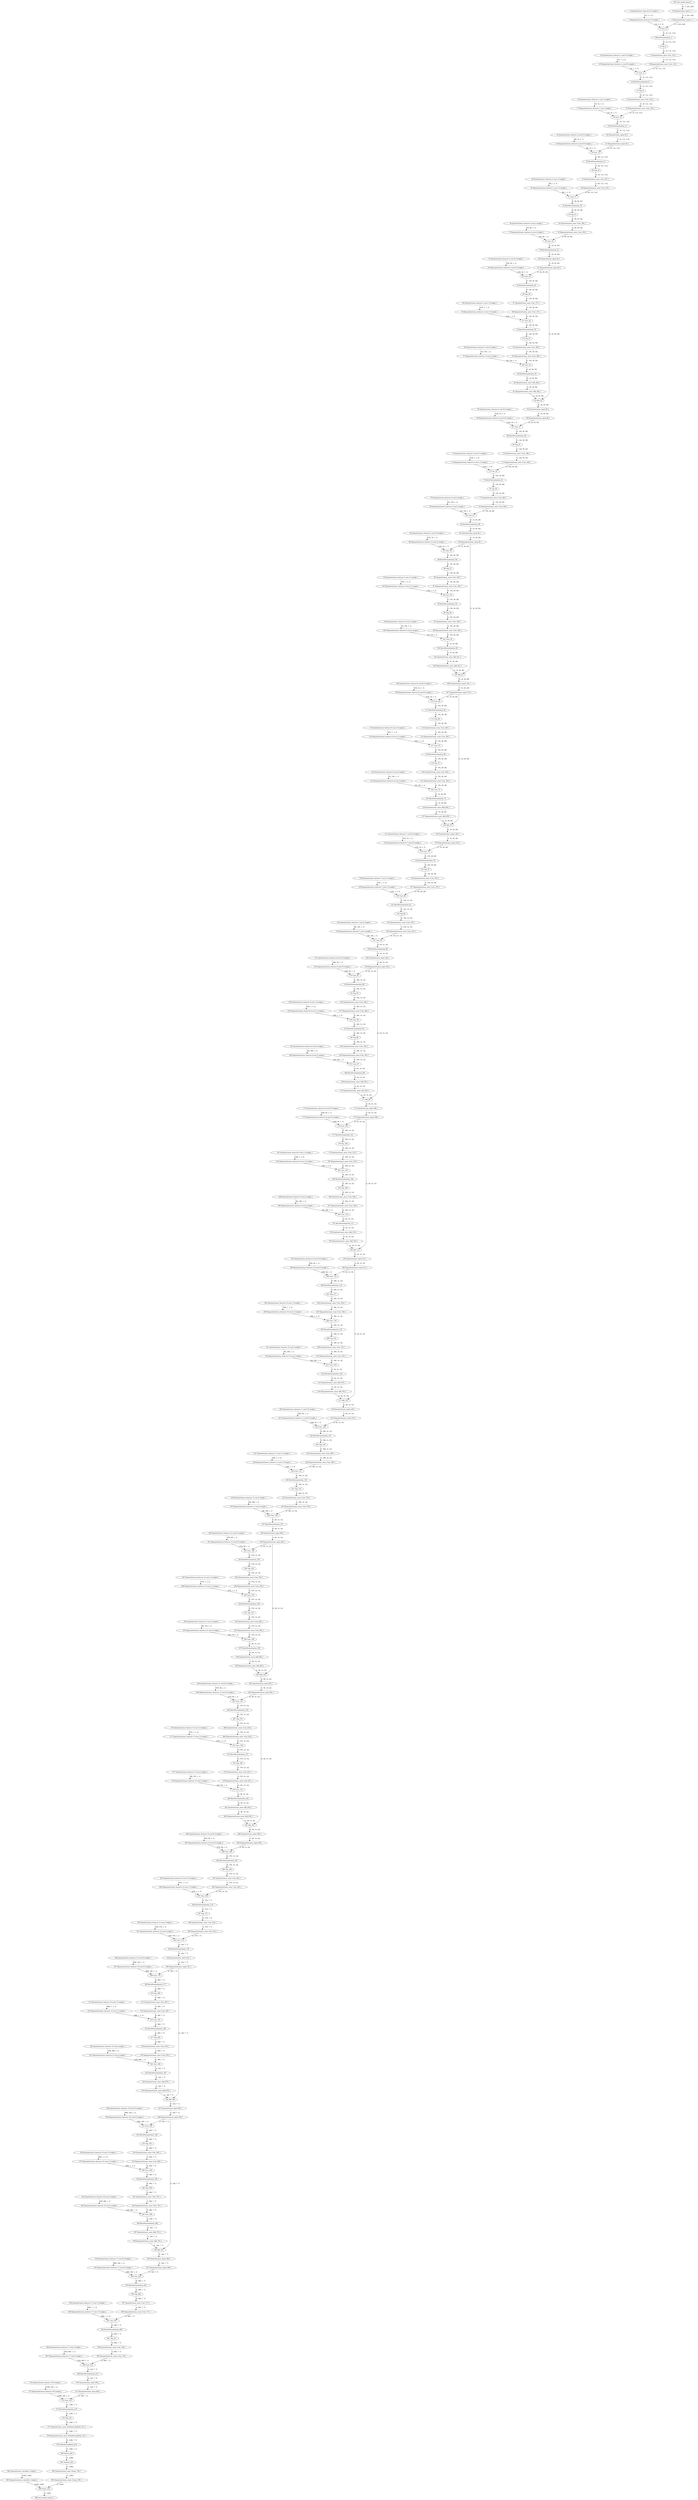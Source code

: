 strict digraph  {
"0 QuantizeLinear_input.1_1" [id=0, type=QuantizeLinear];
"1 DequantizeLinear_input.1_1" [id=1, type=DequantizeLinear];
"2 QuantizeLinear_features.0.0.weight_1" [id=2, type=QuantizeLinear];
"3 DequantizeLinear_features.0.0.weight_1" [id=3, type=DequantizeLinear];
"4 Conv_0" [id=4, type=Conv];
"5 BatchNormalization_1" [id=5, type=BatchNormalization];
"6 Clip_4" [id=6, type=Clip];
"7 QuantizeLinear_onnx^^Conv_323_1" [id=7, label="7 QuantizeLinear_onnx::Conv_323_1", type=QuantizeLinear];
"8 DequantizeLinear_onnx^^Conv_323_1" [id=8, label="8 DequantizeLinear_onnx::Conv_323_1", type=DequantizeLinear];
"9 QuantizeLinear_features.1.conv.0.0.weight_1" [id=9, type=QuantizeLinear];
"10 DequantizeLinear_features.1.conv.0.0.weight_1" [id=10, type=DequantizeLinear];
"11 Conv_5" [id=11, type=Conv];
"12 BatchNormalization_6" [id=12, type=BatchNormalization];
"13 Clip_9" [id=13, type=Clip];
"14 QuantizeLinear_onnx^^Conv_332_1" [id=14, label="14 QuantizeLinear_onnx::Conv_332_1", type=QuantizeLinear];
"15 DequantizeLinear_onnx^^Conv_332_1" [id=15, label="15 DequantizeLinear_onnx::Conv_332_1", type=DequantizeLinear];
"16 QuantizeLinear_features.1.conv.1.weight_1" [id=16, type=QuantizeLinear];
"17 DequantizeLinear_features.1.conv.1.weight_1" [id=17, type=DequantizeLinear];
"18 Conv_10" [id=18, type=Conv];
"19 BatchNormalization_11" [id=19, type=BatchNormalization];
"20 QuantizeLinear_input.20_1" [id=20, type=QuantizeLinear];
"21 DequantizeLinear_input.20_1" [id=21, type=DequantizeLinear];
"22 QuantizeLinear_features.2.conv.0.0.weight_1" [id=22, type=QuantizeLinear];
"23 DequantizeLinear_features.2.conv.0.0.weight_1" [id=23, type=DequantizeLinear];
"24 Conv_12" [id=24, type=Conv];
"25 BatchNormalization_13" [id=25, type=BatchNormalization];
"26 Clip_16" [id=26, type=Clip];
"27 QuantizeLinear_onnx^^Conv_347_1" [id=27, label="27 QuantizeLinear_onnx::Conv_347_1", type=QuantizeLinear];
"28 DequantizeLinear_onnx^^Conv_347_1" [id=28, label="28 DequantizeLinear_onnx::Conv_347_1", type=DequantizeLinear];
"29 QuantizeLinear_features.2.conv.1.0.weight_1" [id=29, type=QuantizeLinear];
"30 DequantizeLinear_features.2.conv.1.0.weight_1" [id=30, type=DequantizeLinear];
"31 Conv_17" [id=31, type=Conv];
"32 BatchNormalization_18" [id=32, type=BatchNormalization];
"33 Clip_21" [id=33, type=Clip];
"34 QuantizeLinear_onnx^^Conv_356_1" [id=34, label="34 QuantizeLinear_onnx::Conv_356_1", type=QuantizeLinear];
"35 DequantizeLinear_onnx^^Conv_356_1" [id=35, label="35 DequantizeLinear_onnx::Conv_356_1", type=DequantizeLinear];
"36 QuantizeLinear_features.2.conv.2.weight_1" [id=36, type=QuantizeLinear];
"37 DequantizeLinear_features.2.conv.2.weight_1" [id=37, type=DequantizeLinear];
"38 Conv_22" [id=38, type=Conv];
"39 BatchNormalization_23" [id=39, type=BatchNormalization];
"40 QuantizeLinear_input.44_1" [id=40, type=QuantizeLinear];
"41 DequantizeLinear_input.44_1" [id=41, type=DequantizeLinear];
"42 QuantizeLinear_features.3.conv.0.0.weight_1" [id=42, type=QuantizeLinear];
"43 DequantizeLinear_features.3.conv.0.0.weight_1" [id=43, type=DequantizeLinear];
"44 Conv_24" [id=44, type=Conv];
"45 BatchNormalization_25" [id=45, type=BatchNormalization];
"46 Clip_28" [id=46, type=Clip];
"47 QuantizeLinear_onnx^^Conv_371_1" [id=47, label="47 QuantizeLinear_onnx::Conv_371_1", type=QuantizeLinear];
"48 DequantizeLinear_onnx^^Conv_371_1" [id=48, label="48 DequantizeLinear_onnx::Conv_371_1", type=DequantizeLinear];
"49 QuantizeLinear_features.3.conv.1.0.weight_1" [id=49, type=QuantizeLinear];
"50 DequantizeLinear_features.3.conv.1.0.weight_1" [id=50, type=DequantizeLinear];
"51 Conv_29" [id=51, type=Conv];
"52 BatchNormalization_30" [id=52, type=BatchNormalization];
"53 Clip_33" [id=53, type=Clip];
"54 QuantizeLinear_onnx^^Conv_380_1" [id=54, label="54 QuantizeLinear_onnx::Conv_380_1", type=QuantizeLinear];
"55 DequantizeLinear_onnx^^Conv_380_1" [id=55, label="55 DequantizeLinear_onnx::Conv_380_1", type=DequantizeLinear];
"56 QuantizeLinear_features.3.conv.2.weight_1" [id=56, type=QuantizeLinear];
"57 DequantizeLinear_features.3.conv.2.weight_1" [id=57, type=DequantizeLinear];
"58 Conv_34" [id=58, type=Conv];
"59 BatchNormalization_35" [id=59, type=BatchNormalization];
"60 QuantizeLinear_onnx^^Add_382_1" [id=60, label="60 QuantizeLinear_onnx::Add_382_1", type=QuantizeLinear];
"61 DequantizeLinear_onnx^^Add_382_1" [id=61, label="61 DequantizeLinear_onnx::Add_382_1", type=DequantizeLinear];
"62 Add_36" [id=62, type=Add];
"63 QuantizeLinear_input.68_1" [id=63, type=QuantizeLinear];
"64 DequantizeLinear_input.68_1" [id=64, type=DequantizeLinear];
"65 QuantizeLinear_features.4.conv.0.0.weight_1" [id=65, type=QuantizeLinear];
"66 DequantizeLinear_features.4.conv.0.0.weight_1" [id=66, type=DequantizeLinear];
"67 Conv_37" [id=67, type=Conv];
"68 BatchNormalization_38" [id=68, type=BatchNormalization];
"69 Clip_41" [id=69, type=Clip];
"70 QuantizeLinear_onnx^^Conv_396_1" [id=70, label="70 QuantizeLinear_onnx::Conv_396_1", type=QuantizeLinear];
"71 DequantizeLinear_onnx^^Conv_396_1" [id=71, label="71 DequantizeLinear_onnx::Conv_396_1", type=DequantizeLinear];
"72 QuantizeLinear_features.4.conv.1.0.weight_1" [id=72, type=QuantizeLinear];
"73 DequantizeLinear_features.4.conv.1.0.weight_1" [id=73, type=DequantizeLinear];
"74 Conv_42" [id=74, type=Conv];
"75 BatchNormalization_43" [id=75, type=BatchNormalization];
"76 Clip_46" [id=76, type=Clip];
"77 QuantizeLinear_onnx^^Conv_405_1" [id=77, label="77 QuantizeLinear_onnx::Conv_405_1", type=QuantizeLinear];
"78 DequantizeLinear_onnx^^Conv_405_1" [id=78, label="78 DequantizeLinear_onnx::Conv_405_1", type=DequantizeLinear];
"79 QuantizeLinear_features.4.conv.2.weight_1" [id=79, type=QuantizeLinear];
"80 DequantizeLinear_features.4.conv.2.weight_1" [id=80, type=DequantizeLinear];
"81 Conv_47" [id=81, type=Conv];
"82 BatchNormalization_48" [id=82, type=BatchNormalization];
"83 QuantizeLinear_input.92_1" [id=83, type=QuantizeLinear];
"84 DequantizeLinear_input.92_1" [id=84, type=DequantizeLinear];
"85 QuantizeLinear_features.5.conv.0.0.weight_1" [id=85, type=QuantizeLinear];
"86 DequantizeLinear_features.5.conv.0.0.weight_1" [id=86, type=DequantizeLinear];
"87 Conv_49" [id=87, type=Conv];
"88 BatchNormalization_50" [id=88, type=BatchNormalization];
"89 Clip_53" [id=89, type=Clip];
"90 QuantizeLinear_onnx^^Conv_420_1" [id=90, label="90 QuantizeLinear_onnx::Conv_420_1", type=QuantizeLinear];
"91 DequantizeLinear_onnx^^Conv_420_1" [id=91, label="91 DequantizeLinear_onnx::Conv_420_1", type=DequantizeLinear];
"92 QuantizeLinear_features.5.conv.1.0.weight_1" [id=92, type=QuantizeLinear];
"93 DequantizeLinear_features.5.conv.1.0.weight_1" [id=93, type=DequantizeLinear];
"94 Conv_54" [id=94, type=Conv];
"95 BatchNormalization_55" [id=95, type=BatchNormalization];
"96 Clip_58" [id=96, type=Clip];
"97 QuantizeLinear_onnx^^Conv_429_1" [id=97, label="97 QuantizeLinear_onnx::Conv_429_1", type=QuantizeLinear];
"98 DequantizeLinear_onnx^^Conv_429_1" [id=98, label="98 DequantizeLinear_onnx::Conv_429_1", type=DequantizeLinear];
"99 QuantizeLinear_features.5.conv.2.weight_1" [id=99, type=QuantizeLinear];
"100 DequantizeLinear_features.5.conv.2.weight_1" [id=100, type=DequantizeLinear];
"101 Conv_59" [id=101, type=Conv];
"102 BatchNormalization_60" [id=102, type=BatchNormalization];
"103 QuantizeLinear_onnx^^Add_431_1" [id=103, label="103 QuantizeLinear_onnx::Add_431_1", type=QuantizeLinear];
"104 DequantizeLinear_onnx^^Add_431_1" [id=104, label="104 DequantizeLinear_onnx::Add_431_1", type=DequantizeLinear];
"105 Add_61" [id=105, type=Add];
"106 QuantizeLinear_input.116_1" [id=106, type=QuantizeLinear];
"107 DequantizeLinear_input.116_1" [id=107, type=DequantizeLinear];
"108 QuantizeLinear_features.6.conv.0.0.weight_1" [id=108, type=QuantizeLinear];
"109 DequantizeLinear_features.6.conv.0.0.weight_1" [id=109, type=DequantizeLinear];
"110 Conv_62" [id=110, type=Conv];
"111 BatchNormalization_63" [id=111, type=BatchNormalization];
"112 Clip_66" [id=112, type=Clip];
"113 QuantizeLinear_onnx^^Conv_445_1" [id=113, label="113 QuantizeLinear_onnx::Conv_445_1", type=QuantizeLinear];
"114 DequantizeLinear_onnx^^Conv_445_1" [id=114, label="114 DequantizeLinear_onnx::Conv_445_1", type=DequantizeLinear];
"115 QuantizeLinear_features.6.conv.1.0.weight_1" [id=115, type=QuantizeLinear];
"116 DequantizeLinear_features.6.conv.1.0.weight_1" [id=116, type=DequantizeLinear];
"117 Conv_67" [id=117, type=Conv];
"118 BatchNormalization_68" [id=118, type=BatchNormalization];
"119 Clip_71" [id=119, type=Clip];
"120 QuantizeLinear_onnx^^Conv_454_1" [id=120, label="120 QuantizeLinear_onnx::Conv_454_1", type=QuantizeLinear];
"121 DequantizeLinear_onnx^^Conv_454_1" [id=121, label="121 DequantizeLinear_onnx::Conv_454_1", type=DequantizeLinear];
"122 QuantizeLinear_features.6.conv.2.weight_1" [id=122, type=QuantizeLinear];
"123 DequantizeLinear_features.6.conv.2.weight_1" [id=123, type=DequantizeLinear];
"124 Conv_72" [id=124, type=Conv];
"125 BatchNormalization_73" [id=125, type=BatchNormalization];
"126 QuantizeLinear_onnx^^Add_456_1" [id=126, label="126 QuantizeLinear_onnx::Add_456_1", type=QuantizeLinear];
"127 DequantizeLinear_onnx^^Add_456_1" [id=127, label="127 DequantizeLinear_onnx::Add_456_1", type=DequantizeLinear];
"128 Add_74" [id=128, type=Add];
"129 QuantizeLinear_input.140_1" [id=129, type=QuantizeLinear];
"130 DequantizeLinear_input.140_1" [id=130, type=DequantizeLinear];
"131 QuantizeLinear_features.7.conv.0.0.weight_1" [id=131, type=QuantizeLinear];
"132 DequantizeLinear_features.7.conv.0.0.weight_1" [id=132, type=DequantizeLinear];
"133 Conv_75" [id=133, type=Conv];
"134 BatchNormalization_76" [id=134, type=BatchNormalization];
"135 Clip_79" [id=135, type=Clip];
"136 QuantizeLinear_onnx^^Conv_470_1" [id=136, label="136 QuantizeLinear_onnx::Conv_470_1", type=QuantizeLinear];
"137 DequantizeLinear_onnx^^Conv_470_1" [id=137, label="137 DequantizeLinear_onnx::Conv_470_1", type=DequantizeLinear];
"138 QuantizeLinear_features.7.conv.1.0.weight_1" [id=138, type=QuantizeLinear];
"139 DequantizeLinear_features.7.conv.1.0.weight_1" [id=139, type=DequantizeLinear];
"140 Conv_80" [id=140, type=Conv];
"141 BatchNormalization_81" [id=141, type=BatchNormalization];
"142 Clip_84" [id=142, type=Clip];
"143 QuantizeLinear_onnx^^Conv_479_1" [id=143, label="143 QuantizeLinear_onnx::Conv_479_1", type=QuantizeLinear];
"144 DequantizeLinear_onnx^^Conv_479_1" [id=144, label="144 DequantizeLinear_onnx::Conv_479_1", type=DequantizeLinear];
"145 QuantizeLinear_features.7.conv.2.weight_1" [id=145, type=QuantizeLinear];
"146 DequantizeLinear_features.7.conv.2.weight_1" [id=146, type=DequantizeLinear];
"147 Conv_85" [id=147, type=Conv];
"148 BatchNormalization_86" [id=148, type=BatchNormalization];
"149 QuantizeLinear_input.164_1" [id=149, type=QuantizeLinear];
"150 DequantizeLinear_input.164_1" [id=150, type=DequantizeLinear];
"151 QuantizeLinear_features.8.conv.0.0.weight_1" [id=151, type=QuantizeLinear];
"152 DequantizeLinear_features.8.conv.0.0.weight_1" [id=152, type=DequantizeLinear];
"153 Conv_87" [id=153, type=Conv];
"154 BatchNormalization_88" [id=154, type=BatchNormalization];
"155 Clip_91" [id=155, type=Clip];
"156 QuantizeLinear_onnx^^Conv_494_1" [id=156, label="156 QuantizeLinear_onnx::Conv_494_1", type=QuantizeLinear];
"157 DequantizeLinear_onnx^^Conv_494_1" [id=157, label="157 DequantizeLinear_onnx::Conv_494_1", type=DequantizeLinear];
"158 QuantizeLinear_features.8.conv.1.0.weight_1" [id=158, type=QuantizeLinear];
"159 DequantizeLinear_features.8.conv.1.0.weight_1" [id=159, type=DequantizeLinear];
"160 Conv_92" [id=160, type=Conv];
"161 BatchNormalization_93" [id=161, type=BatchNormalization];
"162 Clip_96" [id=162, type=Clip];
"163 QuantizeLinear_onnx^^Conv_503_1" [id=163, label="163 QuantizeLinear_onnx::Conv_503_1", type=QuantizeLinear];
"164 DequantizeLinear_onnx^^Conv_503_1" [id=164, label="164 DequantizeLinear_onnx::Conv_503_1", type=DequantizeLinear];
"165 QuantizeLinear_features.8.conv.2.weight_1" [id=165, type=QuantizeLinear];
"166 DequantizeLinear_features.8.conv.2.weight_1" [id=166, type=DequantizeLinear];
"167 Conv_97" [id=167, type=Conv];
"168 BatchNormalization_98" [id=168, type=BatchNormalization];
"169 QuantizeLinear_onnx^^Add_505_1" [id=169, label="169 QuantizeLinear_onnx::Add_505_1", type=QuantizeLinear];
"170 DequantizeLinear_onnx^^Add_505_1" [id=170, label="170 DequantizeLinear_onnx::Add_505_1", type=DequantizeLinear];
"171 Add_99" [id=171, type=Add];
"172 QuantizeLinear_input.188_1" [id=172, type=QuantizeLinear];
"173 DequantizeLinear_input.188_1" [id=173, type=DequantizeLinear];
"174 QuantizeLinear_features.9.conv.0.0.weight_1" [id=174, type=QuantizeLinear];
"175 DequantizeLinear_features.9.conv.0.0.weight_1" [id=175, type=DequantizeLinear];
"176 Conv_100" [id=176, type=Conv];
"177 BatchNormalization_101" [id=177, type=BatchNormalization];
"178 Clip_104" [id=178, type=Clip];
"179 QuantizeLinear_onnx^^Conv_519_1" [id=179, label="179 QuantizeLinear_onnx::Conv_519_1", type=QuantizeLinear];
"180 DequantizeLinear_onnx^^Conv_519_1" [id=180, label="180 DequantizeLinear_onnx::Conv_519_1", type=DequantizeLinear];
"181 QuantizeLinear_features.9.conv.1.0.weight_1" [id=181, type=QuantizeLinear];
"182 DequantizeLinear_features.9.conv.1.0.weight_1" [id=182, type=DequantizeLinear];
"183 Conv_105" [id=183, type=Conv];
"184 BatchNormalization_106" [id=184, type=BatchNormalization];
"185 Clip_109" [id=185, type=Clip];
"186 QuantizeLinear_onnx^^Conv_528_1" [id=186, label="186 QuantizeLinear_onnx::Conv_528_1", type=QuantizeLinear];
"187 DequantizeLinear_onnx^^Conv_528_1" [id=187, label="187 DequantizeLinear_onnx::Conv_528_1", type=DequantizeLinear];
"188 QuantizeLinear_features.9.conv.2.weight_1" [id=188, type=QuantizeLinear];
"189 DequantizeLinear_features.9.conv.2.weight_1" [id=189, type=DequantizeLinear];
"190 Conv_110" [id=190, type=Conv];
"191 BatchNormalization_111" [id=191, type=BatchNormalization];
"192 QuantizeLinear_onnx^^Add_530_1" [id=192, label="192 QuantizeLinear_onnx::Add_530_1", type=QuantizeLinear];
"193 DequantizeLinear_onnx^^Add_530_1" [id=193, label="193 DequantizeLinear_onnx::Add_530_1", type=DequantizeLinear];
"194 Add_112" [id=194, type=Add];
"195 QuantizeLinear_input.212_1" [id=195, type=QuantizeLinear];
"196 DequantizeLinear_input.212_1" [id=196, type=DequantizeLinear];
"197 QuantizeLinear_features.10.conv.0.0.weight_1" [id=197, type=QuantizeLinear];
"198 DequantizeLinear_features.10.conv.0.0.weight_1" [id=198, type=DequantizeLinear];
"199 Conv_113" [id=199, type=Conv];
"200 BatchNormalization_114" [id=200, type=BatchNormalization];
"201 Clip_117" [id=201, type=Clip];
"202 QuantizeLinear_onnx^^Conv_544_1" [id=202, label="202 QuantizeLinear_onnx::Conv_544_1", type=QuantizeLinear];
"203 DequantizeLinear_onnx^^Conv_544_1" [id=203, label="203 DequantizeLinear_onnx::Conv_544_1", type=DequantizeLinear];
"204 QuantizeLinear_features.10.conv.1.0.weight_1" [id=204, type=QuantizeLinear];
"205 DequantizeLinear_features.10.conv.1.0.weight_1" [id=205, type=DequantizeLinear];
"206 Conv_118" [id=206, type=Conv];
"207 BatchNormalization_119" [id=207, type=BatchNormalization];
"208 Clip_122" [id=208, type=Clip];
"209 QuantizeLinear_onnx^^Conv_553_1" [id=209, label="209 QuantizeLinear_onnx::Conv_553_1", type=QuantizeLinear];
"210 DequantizeLinear_onnx^^Conv_553_1" [id=210, label="210 DequantizeLinear_onnx::Conv_553_1", type=DequantizeLinear];
"211 QuantizeLinear_features.10.conv.2.weight_1" [id=211, type=QuantizeLinear];
"212 DequantizeLinear_features.10.conv.2.weight_1" [id=212, type=DequantizeLinear];
"213 Conv_123" [id=213, type=Conv];
"214 BatchNormalization_124" [id=214, type=BatchNormalization];
"215 QuantizeLinear_onnx^^Add_555_1" [id=215, label="215 QuantizeLinear_onnx::Add_555_1", type=QuantizeLinear];
"216 DequantizeLinear_onnx^^Add_555_1" [id=216, label="216 DequantizeLinear_onnx::Add_555_1", type=DequantizeLinear];
"217 Add_125" [id=217, type=Add];
"218 QuantizeLinear_input.236_1" [id=218, type=QuantizeLinear];
"219 DequantizeLinear_input.236_1" [id=219, type=DequantizeLinear];
"220 QuantizeLinear_features.11.conv.0.0.weight_1" [id=220, type=QuantizeLinear];
"221 DequantizeLinear_features.11.conv.0.0.weight_1" [id=221, type=DequantizeLinear];
"222 Conv_126" [id=222, type=Conv];
"223 BatchNormalization_127" [id=223, type=BatchNormalization];
"224 Clip_130" [id=224, type=Clip];
"225 QuantizeLinear_onnx^^Conv_569_1" [id=225, label="225 QuantizeLinear_onnx::Conv_569_1", type=QuantizeLinear];
"226 DequantizeLinear_onnx^^Conv_569_1" [id=226, label="226 DequantizeLinear_onnx::Conv_569_1", type=DequantizeLinear];
"227 QuantizeLinear_features.11.conv.1.0.weight_1" [id=227, type=QuantizeLinear];
"228 DequantizeLinear_features.11.conv.1.0.weight_1" [id=228, type=DequantizeLinear];
"229 Conv_131" [id=229, type=Conv];
"230 BatchNormalization_132" [id=230, type=BatchNormalization];
"231 Clip_135" [id=231, type=Clip];
"232 QuantizeLinear_onnx^^Conv_578_1" [id=232, label="232 QuantizeLinear_onnx::Conv_578_1", type=QuantizeLinear];
"233 DequantizeLinear_onnx^^Conv_578_1" [id=233, label="233 DequantizeLinear_onnx::Conv_578_1", type=DequantizeLinear];
"234 QuantizeLinear_features.11.conv.2.weight_1" [id=234, type=QuantizeLinear];
"235 DequantizeLinear_features.11.conv.2.weight_1" [id=235, type=DequantizeLinear];
"236 Conv_136" [id=236, type=Conv];
"237 BatchNormalization_137" [id=237, type=BatchNormalization];
"238 QuantizeLinear_input.260_1" [id=238, type=QuantizeLinear];
"239 DequantizeLinear_input.260_1" [id=239, type=DequantizeLinear];
"240 QuantizeLinear_features.12.conv.0.0.weight_1" [id=240, type=QuantizeLinear];
"241 DequantizeLinear_features.12.conv.0.0.weight_1" [id=241, type=DequantizeLinear];
"242 Conv_138" [id=242, type=Conv];
"243 BatchNormalization_139" [id=243, type=BatchNormalization];
"244 Clip_142" [id=244, type=Clip];
"245 QuantizeLinear_onnx^^Conv_593_1" [id=245, label="245 QuantizeLinear_onnx::Conv_593_1", type=QuantizeLinear];
"246 DequantizeLinear_onnx^^Conv_593_1" [id=246, label="246 DequantizeLinear_onnx::Conv_593_1", type=DequantizeLinear];
"247 QuantizeLinear_features.12.conv.1.0.weight_1" [id=247, type=QuantizeLinear];
"248 DequantizeLinear_features.12.conv.1.0.weight_1" [id=248, type=DequantizeLinear];
"249 Conv_143" [id=249, type=Conv];
"250 BatchNormalization_144" [id=250, type=BatchNormalization];
"251 Clip_147" [id=251, type=Clip];
"252 QuantizeLinear_onnx^^Conv_602_1" [id=252, label="252 QuantizeLinear_onnx::Conv_602_1", type=QuantizeLinear];
"253 DequantizeLinear_onnx^^Conv_602_1" [id=253, label="253 DequantizeLinear_onnx::Conv_602_1", type=DequantizeLinear];
"254 QuantizeLinear_features.12.conv.2.weight_1" [id=254, type=QuantizeLinear];
"255 DequantizeLinear_features.12.conv.2.weight_1" [id=255, type=DequantizeLinear];
"256 Conv_148" [id=256, type=Conv];
"257 BatchNormalization_149" [id=257, type=BatchNormalization];
"258 QuantizeLinear_onnx^^Add_604_1" [id=258, label="258 QuantizeLinear_onnx::Add_604_1", type=QuantizeLinear];
"259 DequantizeLinear_onnx^^Add_604_1" [id=259, label="259 DequantizeLinear_onnx::Add_604_1", type=DequantizeLinear];
"260 Add_150" [id=260, type=Add];
"261 QuantizeLinear_input.284_1" [id=261, type=QuantizeLinear];
"262 DequantizeLinear_input.284_1" [id=262, type=DequantizeLinear];
"263 QuantizeLinear_features.13.conv.0.0.weight_1" [id=263, type=QuantizeLinear];
"264 DequantizeLinear_features.13.conv.0.0.weight_1" [id=264, type=DequantizeLinear];
"265 Conv_151" [id=265, type=Conv];
"266 BatchNormalization_152" [id=266, type=BatchNormalization];
"267 Clip_155" [id=267, type=Clip];
"268 QuantizeLinear_onnx^^Conv_618_1" [id=268, label="268 QuantizeLinear_onnx::Conv_618_1", type=QuantizeLinear];
"269 DequantizeLinear_onnx^^Conv_618_1" [id=269, label="269 DequantizeLinear_onnx::Conv_618_1", type=DequantizeLinear];
"270 QuantizeLinear_features.13.conv.1.0.weight_1" [id=270, type=QuantizeLinear];
"271 DequantizeLinear_features.13.conv.1.0.weight_1" [id=271, type=DequantizeLinear];
"272 Conv_156" [id=272, type=Conv];
"273 BatchNormalization_157" [id=273, type=BatchNormalization];
"274 Clip_160" [id=274, type=Clip];
"275 QuantizeLinear_onnx^^Conv_627_1" [id=275, label="275 QuantizeLinear_onnx::Conv_627_1", type=QuantizeLinear];
"276 DequantizeLinear_onnx^^Conv_627_1" [id=276, label="276 DequantizeLinear_onnx::Conv_627_1", type=DequantizeLinear];
"277 QuantizeLinear_features.13.conv.2.weight_1" [id=277, type=QuantizeLinear];
"278 DequantizeLinear_features.13.conv.2.weight_1" [id=278, type=DequantizeLinear];
"279 Conv_161" [id=279, type=Conv];
"280 BatchNormalization_162" [id=280, type=BatchNormalization];
"281 QuantizeLinear_onnx^^Add_629_1" [id=281, label="281 QuantizeLinear_onnx::Add_629_1", type=QuantizeLinear];
"282 DequantizeLinear_onnx^^Add_629_1" [id=282, label="282 DequantizeLinear_onnx::Add_629_1", type=DequantizeLinear];
"283 Add_163" [id=283, type=Add];
"284 QuantizeLinear_input.308_1" [id=284, type=QuantizeLinear];
"285 DequantizeLinear_input.308_1" [id=285, type=DequantizeLinear];
"286 QuantizeLinear_features.14.conv.0.0.weight_1" [id=286, type=QuantizeLinear];
"287 DequantizeLinear_features.14.conv.0.0.weight_1" [id=287, type=DequantizeLinear];
"288 Conv_164" [id=288, type=Conv];
"289 BatchNormalization_165" [id=289, type=BatchNormalization];
"290 Clip_168" [id=290, type=Clip];
"291 QuantizeLinear_onnx^^Conv_643_1" [id=291, label="291 QuantizeLinear_onnx::Conv_643_1", type=QuantizeLinear];
"292 DequantizeLinear_onnx^^Conv_643_1" [id=292, label="292 DequantizeLinear_onnx::Conv_643_1", type=DequantizeLinear];
"293 QuantizeLinear_features.14.conv.1.0.weight_1" [id=293, type=QuantizeLinear];
"294 DequantizeLinear_features.14.conv.1.0.weight_1" [id=294, type=DequantizeLinear];
"295 Conv_169" [id=295, type=Conv];
"296 BatchNormalization_170" [id=296, type=BatchNormalization];
"297 Clip_173" [id=297, type=Clip];
"298 QuantizeLinear_onnx^^Conv_652_1" [id=298, label="298 QuantizeLinear_onnx::Conv_652_1", type=QuantizeLinear];
"299 DequantizeLinear_onnx^^Conv_652_1" [id=299, label="299 DequantizeLinear_onnx::Conv_652_1", type=DequantizeLinear];
"300 QuantizeLinear_features.14.conv.2.weight_1" [id=300, type=QuantizeLinear];
"301 DequantizeLinear_features.14.conv.2.weight_1" [id=301, type=DequantizeLinear];
"302 Conv_174" [id=302, type=Conv];
"303 BatchNormalization_175" [id=303, type=BatchNormalization];
"304 QuantizeLinear_input.332_1" [id=304, type=QuantizeLinear];
"305 DequantizeLinear_input.332_1" [id=305, type=DequantizeLinear];
"306 QuantizeLinear_features.15.conv.0.0.weight_1" [id=306, type=QuantizeLinear];
"307 DequantizeLinear_features.15.conv.0.0.weight_1" [id=307, type=DequantizeLinear];
"308 Conv_176" [id=308, type=Conv];
"309 BatchNormalization_177" [id=309, type=BatchNormalization];
"310 Clip_180" [id=310, type=Clip];
"311 QuantizeLinear_onnx^^Conv_667_1" [id=311, label="311 QuantizeLinear_onnx::Conv_667_1", type=QuantizeLinear];
"312 DequantizeLinear_onnx^^Conv_667_1" [id=312, label="312 DequantizeLinear_onnx::Conv_667_1", type=DequantizeLinear];
"313 QuantizeLinear_features.15.conv.1.0.weight_1" [id=313, type=QuantizeLinear];
"314 DequantizeLinear_features.15.conv.1.0.weight_1" [id=314, type=DequantizeLinear];
"315 Conv_181" [id=315, type=Conv];
"316 BatchNormalization_182" [id=316, type=BatchNormalization];
"317 Clip_185" [id=317, type=Clip];
"318 QuantizeLinear_onnx^^Conv_676_1" [id=318, label="318 QuantizeLinear_onnx::Conv_676_1", type=QuantizeLinear];
"319 DequantizeLinear_onnx^^Conv_676_1" [id=319, label="319 DequantizeLinear_onnx::Conv_676_1", type=DequantizeLinear];
"320 QuantizeLinear_features.15.conv.2.weight_1" [id=320, type=QuantizeLinear];
"321 DequantizeLinear_features.15.conv.2.weight_1" [id=321, type=DequantizeLinear];
"322 Conv_186" [id=322, type=Conv];
"323 BatchNormalization_187" [id=323, type=BatchNormalization];
"324 QuantizeLinear_onnx^^Add_678_1" [id=324, label="324 QuantizeLinear_onnx::Add_678_1", type=QuantizeLinear];
"325 DequantizeLinear_onnx^^Add_678_1" [id=325, label="325 DequantizeLinear_onnx::Add_678_1", type=DequantizeLinear];
"326 Add_188" [id=326, type=Add];
"327 QuantizeLinear_input.356_1" [id=327, type=QuantizeLinear];
"328 DequantizeLinear_input.356_1" [id=328, type=DequantizeLinear];
"329 QuantizeLinear_features.16.conv.0.0.weight_1" [id=329, type=QuantizeLinear];
"330 DequantizeLinear_features.16.conv.0.0.weight_1" [id=330, type=DequantizeLinear];
"331 Conv_189" [id=331, type=Conv];
"332 BatchNormalization_190" [id=332, type=BatchNormalization];
"333 Clip_193" [id=333, type=Clip];
"334 QuantizeLinear_onnx^^Conv_692_1" [id=334, label="334 QuantizeLinear_onnx::Conv_692_1", type=QuantizeLinear];
"335 DequantizeLinear_onnx^^Conv_692_1" [id=335, label="335 DequantizeLinear_onnx::Conv_692_1", type=DequantizeLinear];
"336 QuantizeLinear_features.16.conv.1.0.weight_1" [id=336, type=QuantizeLinear];
"337 DequantizeLinear_features.16.conv.1.0.weight_1" [id=337, type=DequantizeLinear];
"338 Conv_194" [id=338, type=Conv];
"339 BatchNormalization_195" [id=339, type=BatchNormalization];
"340 Clip_198" [id=340, type=Clip];
"341 QuantizeLinear_onnx^^Conv_701_1" [id=341, label="341 QuantizeLinear_onnx::Conv_701_1", type=QuantizeLinear];
"342 DequantizeLinear_onnx^^Conv_701_1" [id=342, label="342 DequantizeLinear_onnx::Conv_701_1", type=DequantizeLinear];
"343 QuantizeLinear_features.16.conv.2.weight_1" [id=343, type=QuantizeLinear];
"344 DequantizeLinear_features.16.conv.2.weight_1" [id=344, type=DequantizeLinear];
"345 Conv_199" [id=345, type=Conv];
"346 BatchNormalization_200" [id=346, type=BatchNormalization];
"347 QuantizeLinear_onnx^^Add_703_1" [id=347, label="347 QuantizeLinear_onnx::Add_703_1", type=QuantizeLinear];
"348 DequantizeLinear_onnx^^Add_703_1" [id=348, label="348 DequantizeLinear_onnx::Add_703_1", type=DequantizeLinear];
"349 Add_201" [id=349, type=Add];
"350 QuantizeLinear_input.380_1" [id=350, type=QuantizeLinear];
"351 DequantizeLinear_input.380_1" [id=351, type=DequantizeLinear];
"352 QuantizeLinear_features.17.conv.0.0.weight_1" [id=352, type=QuantizeLinear];
"353 DequantizeLinear_features.17.conv.0.0.weight_1" [id=353, type=DequantizeLinear];
"354 Conv_202" [id=354, type=Conv];
"355 BatchNormalization_203" [id=355, type=BatchNormalization];
"356 Clip_206" [id=356, type=Clip];
"357 QuantizeLinear_onnx^^Conv_717_1" [id=357, label="357 QuantizeLinear_onnx::Conv_717_1", type=QuantizeLinear];
"358 DequantizeLinear_onnx^^Conv_717_1" [id=358, label="358 DequantizeLinear_onnx::Conv_717_1", type=DequantizeLinear];
"359 QuantizeLinear_features.17.conv.1.0.weight_1" [id=359, type=QuantizeLinear];
"360 DequantizeLinear_features.17.conv.1.0.weight_1" [id=360, type=DequantizeLinear];
"361 Conv_207" [id=361, type=Conv];
"362 BatchNormalization_208" [id=362, type=BatchNormalization];
"363 Clip_211" [id=363, type=Clip];
"364 QuantizeLinear_onnx^^Conv_726_1" [id=364, label="364 QuantizeLinear_onnx::Conv_726_1", type=QuantizeLinear];
"365 DequantizeLinear_onnx^^Conv_726_1" [id=365, label="365 DequantizeLinear_onnx::Conv_726_1", type=DequantizeLinear];
"366 QuantizeLinear_features.17.conv.2.weight_1" [id=366, type=QuantizeLinear];
"367 DequantizeLinear_features.17.conv.2.weight_1" [id=367, type=DequantizeLinear];
"368 Conv_212" [id=368, type=Conv];
"369 BatchNormalization_213" [id=369, type=BatchNormalization];
"370 QuantizeLinear_input.404_1" [id=370, type=QuantizeLinear];
"371 DequantizeLinear_input.404_1" [id=371, type=DequantizeLinear];
"372 QuantizeLinear_features.18.0.weight_1" [id=372, type=QuantizeLinear];
"373 DequantizeLinear_features.18.0.weight_1" [id=373, type=DequantizeLinear];
"374 Conv_214" [id=374, type=Conv];
"375 BatchNormalization_215" [id=375, type=BatchNormalization];
"376 Clip_218" [id=376, type=Clip];
"377 QuantizeLinear_onnx^^GlobalAveragePool_741_1" [id=377, label="377 QuantizeLinear_onnx::GlobalAveragePool_741_1", type=QuantizeLinear];
"378 DequantizeLinear_onnx^^GlobalAveragePool_741_1" [id=378, label="378 DequantizeLinear_onnx::GlobalAveragePool_741_1", type=DequantizeLinear];
"379 GlobalAveragePool_219" [id=379, type=GlobalAveragePool];
"380 Flatten_220" [id=380, type=Flatten];
"381 Dropout_223" [id=381, type=Dropout];
"382 QuantizeLinear_onnx^^Gemm_746_1" [id=382, label="382 QuantizeLinear_onnx::Gemm_746_1", type=QuantizeLinear];
"383 DequantizeLinear_onnx^^Gemm_746_1" [id=383, label="383 DequantizeLinear_onnx::Gemm_746_1", type=DequantizeLinear];
"384 QuantizeLinear_classifier.1.weight_1" [id=384, type=QuantizeLinear];
"385 DequantizeLinear_classifier.1.weight_1" [id=385, type=DequantizeLinear];
"386 Gemm_224" [id=386, type=Gemm];
"387 nncf_model_input_0" [id=387, type=nncf_model_input];
"388 nncf_model_output_0" [id=388, type=nncf_model_output];
"0 QuantizeLinear_input.1_1" -> "1 DequantizeLinear_input.1_1"  [label="[1, 3, 224, 224]", style=dashed];
"1 DequantizeLinear_input.1_1" -> "4 Conv_0"  [label="[1, 3, 224, 224]", style=solid];
"2 QuantizeLinear_features.0.0.weight_1" -> "3 DequantizeLinear_features.0.0.weight_1"  [label="[32, 3, 3, 3]", style=dashed];
"3 DequantizeLinear_features.0.0.weight_1" -> "4 Conv_0"  [label="[32, 3, 3, 3]", style=solid];
"4 Conv_0" -> "5 BatchNormalization_1"  [label="[1, 32, 112, 112]", style=solid];
"5 BatchNormalization_1" -> "6 Clip_4"  [label="[1, 32, 112, 112]", style=solid];
"6 Clip_4" -> "7 QuantizeLinear_onnx^^Conv_323_1"  [label="[1, 32, 112, 112]", style=solid];
"7 QuantizeLinear_onnx^^Conv_323_1" -> "8 DequantizeLinear_onnx^^Conv_323_1"  [label="[1, 32, 112, 112]", style=dashed];
"8 DequantizeLinear_onnx^^Conv_323_1" -> "11 Conv_5"  [label="[1, 32, 112, 112]", style=solid];
"9 QuantizeLinear_features.1.conv.0.0.weight_1" -> "10 DequantizeLinear_features.1.conv.0.0.weight_1"  [label="[32, 1, 3, 3]", style=dashed];
"10 DequantizeLinear_features.1.conv.0.0.weight_1" -> "11 Conv_5"  [label="[32, 1, 3, 3]", style=solid];
"11 Conv_5" -> "12 BatchNormalization_6"  [label="[1, 32, 112, 112]", style=solid];
"12 BatchNormalization_6" -> "13 Clip_9"  [label="[1, 32, 112, 112]", style=solid];
"13 Clip_9" -> "14 QuantizeLinear_onnx^^Conv_332_1"  [label="[1, 32, 112, 112]", style=solid];
"14 QuantizeLinear_onnx^^Conv_332_1" -> "15 DequantizeLinear_onnx^^Conv_332_1"  [label="[1, 32, 112, 112]", style=dashed];
"15 DequantizeLinear_onnx^^Conv_332_1" -> "18 Conv_10"  [label="[1, 32, 112, 112]", style=solid];
"16 QuantizeLinear_features.1.conv.1.weight_1" -> "17 DequantizeLinear_features.1.conv.1.weight_1"  [label="[16, 32, 1, 1]", style=dashed];
"17 DequantizeLinear_features.1.conv.1.weight_1" -> "18 Conv_10"  [label="[16, 32, 1, 1]", style=solid];
"18 Conv_10" -> "19 BatchNormalization_11"  [label="[1, 16, 112, 112]", style=solid];
"19 BatchNormalization_11" -> "20 QuantizeLinear_input.20_1"  [label="[1, 16, 112, 112]", style=solid];
"20 QuantizeLinear_input.20_1" -> "21 DequantizeLinear_input.20_1"  [label="[1, 16, 112, 112]", style=dashed];
"21 DequantizeLinear_input.20_1" -> "24 Conv_12"  [label="[1, 16, 112, 112]", style=solid];
"22 QuantizeLinear_features.2.conv.0.0.weight_1" -> "23 DequantizeLinear_features.2.conv.0.0.weight_1"  [label="[96, 16, 1, 1]", style=dashed];
"23 DequantizeLinear_features.2.conv.0.0.weight_1" -> "24 Conv_12"  [label="[96, 16, 1, 1]", style=solid];
"24 Conv_12" -> "25 BatchNormalization_13"  [label="[1, 96, 112, 112]", style=solid];
"25 BatchNormalization_13" -> "26 Clip_16"  [label="[1, 96, 112, 112]", style=solid];
"26 Clip_16" -> "27 QuantizeLinear_onnx^^Conv_347_1"  [label="[1, 96, 112, 112]", style=solid];
"27 QuantizeLinear_onnx^^Conv_347_1" -> "28 DequantizeLinear_onnx^^Conv_347_1"  [label="[1, 96, 112, 112]", style=dashed];
"28 DequantizeLinear_onnx^^Conv_347_1" -> "31 Conv_17"  [label="[1, 96, 112, 112]", style=solid];
"29 QuantizeLinear_features.2.conv.1.0.weight_1" -> "30 DequantizeLinear_features.2.conv.1.0.weight_1"  [label="[96, 1, 3, 3]", style=dashed];
"30 DequantizeLinear_features.2.conv.1.0.weight_1" -> "31 Conv_17"  [label="[96, 1, 3, 3]", style=solid];
"31 Conv_17" -> "32 BatchNormalization_18"  [label="[1, 96, 56, 56]", style=solid];
"32 BatchNormalization_18" -> "33 Clip_21"  [label="[1, 96, 56, 56]", style=solid];
"33 Clip_21" -> "34 QuantizeLinear_onnx^^Conv_356_1"  [label="[1, 96, 56, 56]", style=solid];
"34 QuantizeLinear_onnx^^Conv_356_1" -> "35 DequantizeLinear_onnx^^Conv_356_1"  [label="[1, 96, 56, 56]", style=dashed];
"35 DequantizeLinear_onnx^^Conv_356_1" -> "38 Conv_22"  [label="[1, 96, 56, 56]", style=solid];
"36 QuantizeLinear_features.2.conv.2.weight_1" -> "37 DequantizeLinear_features.2.conv.2.weight_1"  [label="[24, 96, 1, 1]", style=dashed];
"37 DequantizeLinear_features.2.conv.2.weight_1" -> "38 Conv_22"  [label="[24, 96, 1, 1]", style=solid];
"38 Conv_22" -> "39 BatchNormalization_23"  [label="[1, 24, 56, 56]", style=solid];
"39 BatchNormalization_23" -> "40 QuantizeLinear_input.44_1"  [label="[1, 24, 56, 56]", style=solid];
"40 QuantizeLinear_input.44_1" -> "41 DequantizeLinear_input.44_1"  [label="[1, 24, 56, 56]", style=dashed];
"41 DequantizeLinear_input.44_1" -> "44 Conv_24"  [label="[1, 24, 56, 56]", style=solid];
"41 DequantizeLinear_input.44_1" -> "62 Add_36"  [label="[1, 24, 56, 56]", style=solid];
"42 QuantizeLinear_features.3.conv.0.0.weight_1" -> "43 DequantizeLinear_features.3.conv.0.0.weight_1"  [label="[144, 24, 1, 1]", style=dashed];
"43 DequantizeLinear_features.3.conv.0.0.weight_1" -> "44 Conv_24"  [label="[144, 24, 1, 1]", style=solid];
"44 Conv_24" -> "45 BatchNormalization_25"  [label="[1, 144, 56, 56]", style=solid];
"45 BatchNormalization_25" -> "46 Clip_28"  [label="[1, 144, 56, 56]", style=solid];
"46 Clip_28" -> "47 QuantizeLinear_onnx^^Conv_371_1"  [label="[1, 144, 56, 56]", style=solid];
"47 QuantizeLinear_onnx^^Conv_371_1" -> "48 DequantizeLinear_onnx^^Conv_371_1"  [label="[1, 144, 56, 56]", style=dashed];
"48 DequantizeLinear_onnx^^Conv_371_1" -> "51 Conv_29"  [label="[1, 144, 56, 56]", style=solid];
"49 QuantizeLinear_features.3.conv.1.0.weight_1" -> "50 DequantizeLinear_features.3.conv.1.0.weight_1"  [label="[144, 1, 3, 3]", style=dashed];
"50 DequantizeLinear_features.3.conv.1.0.weight_1" -> "51 Conv_29"  [label="[144, 1, 3, 3]", style=solid];
"51 Conv_29" -> "52 BatchNormalization_30"  [label="[1, 144, 56, 56]", style=solid];
"52 BatchNormalization_30" -> "53 Clip_33"  [label="[1, 144, 56, 56]", style=solid];
"53 Clip_33" -> "54 QuantizeLinear_onnx^^Conv_380_1"  [label="[1, 144, 56, 56]", style=solid];
"54 QuantizeLinear_onnx^^Conv_380_1" -> "55 DequantizeLinear_onnx^^Conv_380_1"  [label="[1, 144, 56, 56]", style=dashed];
"55 DequantizeLinear_onnx^^Conv_380_1" -> "58 Conv_34"  [label="[1, 144, 56, 56]", style=solid];
"56 QuantizeLinear_features.3.conv.2.weight_1" -> "57 DequantizeLinear_features.3.conv.2.weight_1"  [label="[24, 144, 1, 1]", style=dashed];
"57 DequantizeLinear_features.3.conv.2.weight_1" -> "58 Conv_34"  [label="[24, 144, 1, 1]", style=solid];
"58 Conv_34" -> "59 BatchNormalization_35"  [label="[1, 24, 56, 56]", style=solid];
"59 BatchNormalization_35" -> "60 QuantizeLinear_onnx^^Add_382_1"  [label="[1, 24, 56, 56]", style=solid];
"60 QuantizeLinear_onnx^^Add_382_1" -> "61 DequantizeLinear_onnx^^Add_382_1"  [label="[1, 24, 56, 56]", style=dashed];
"61 DequantizeLinear_onnx^^Add_382_1" -> "62 Add_36"  [label="[1, 24, 56, 56]", style=solid];
"62 Add_36" -> "63 QuantizeLinear_input.68_1"  [label="[1, 24, 56, 56]", style=solid];
"63 QuantizeLinear_input.68_1" -> "64 DequantizeLinear_input.68_1"  [label="[1, 24, 56, 56]", style=dashed];
"64 DequantizeLinear_input.68_1" -> "67 Conv_37"  [label="[1, 24, 56, 56]", style=solid];
"65 QuantizeLinear_features.4.conv.0.0.weight_1" -> "66 DequantizeLinear_features.4.conv.0.0.weight_1"  [label="[144, 24, 1, 1]", style=dashed];
"66 DequantizeLinear_features.4.conv.0.0.weight_1" -> "67 Conv_37"  [label="[144, 24, 1, 1]", style=solid];
"67 Conv_37" -> "68 BatchNormalization_38"  [label="[1, 144, 56, 56]", style=solid];
"68 BatchNormalization_38" -> "69 Clip_41"  [label="[1, 144, 56, 56]", style=solid];
"69 Clip_41" -> "70 QuantizeLinear_onnx^^Conv_396_1"  [label="[1, 144, 56, 56]", style=solid];
"70 QuantizeLinear_onnx^^Conv_396_1" -> "71 DequantizeLinear_onnx^^Conv_396_1"  [label="[1, 144, 56, 56]", style=dashed];
"71 DequantizeLinear_onnx^^Conv_396_1" -> "74 Conv_42"  [label="[1, 144, 56, 56]", style=solid];
"72 QuantizeLinear_features.4.conv.1.0.weight_1" -> "73 DequantizeLinear_features.4.conv.1.0.weight_1"  [label="[144, 1, 3, 3]", style=dashed];
"73 DequantizeLinear_features.4.conv.1.0.weight_1" -> "74 Conv_42"  [label="[144, 1, 3, 3]", style=solid];
"74 Conv_42" -> "75 BatchNormalization_43"  [label="[1, 144, 28, 28]", style=solid];
"75 BatchNormalization_43" -> "76 Clip_46"  [label="[1, 144, 28, 28]", style=solid];
"76 Clip_46" -> "77 QuantizeLinear_onnx^^Conv_405_1"  [label="[1, 144, 28, 28]", style=solid];
"77 QuantizeLinear_onnx^^Conv_405_1" -> "78 DequantizeLinear_onnx^^Conv_405_1"  [label="[1, 144, 28, 28]", style=dashed];
"78 DequantizeLinear_onnx^^Conv_405_1" -> "81 Conv_47"  [label="[1, 144, 28, 28]", style=solid];
"79 QuantizeLinear_features.4.conv.2.weight_1" -> "80 DequantizeLinear_features.4.conv.2.weight_1"  [label="[32, 144, 1, 1]", style=dashed];
"80 DequantizeLinear_features.4.conv.2.weight_1" -> "81 Conv_47"  [label="[32, 144, 1, 1]", style=solid];
"81 Conv_47" -> "82 BatchNormalization_48"  [label="[1, 32, 28, 28]", style=solid];
"82 BatchNormalization_48" -> "83 QuantizeLinear_input.92_1"  [label="[1, 32, 28, 28]", style=solid];
"83 QuantizeLinear_input.92_1" -> "84 DequantizeLinear_input.92_1"  [label="[1, 32, 28, 28]", style=dashed];
"84 DequantizeLinear_input.92_1" -> "87 Conv_49"  [label="[1, 32, 28, 28]", style=solid];
"84 DequantizeLinear_input.92_1" -> "105 Add_61"  [label="[1, 32, 28, 28]", style=solid];
"85 QuantizeLinear_features.5.conv.0.0.weight_1" -> "86 DequantizeLinear_features.5.conv.0.0.weight_1"  [label="[192, 32, 1, 1]", style=dashed];
"86 DequantizeLinear_features.5.conv.0.0.weight_1" -> "87 Conv_49"  [label="[192, 32, 1, 1]", style=solid];
"87 Conv_49" -> "88 BatchNormalization_50"  [label="[1, 192, 28, 28]", style=solid];
"88 BatchNormalization_50" -> "89 Clip_53"  [label="[1, 192, 28, 28]", style=solid];
"89 Clip_53" -> "90 QuantizeLinear_onnx^^Conv_420_1"  [label="[1, 192, 28, 28]", style=solid];
"90 QuantizeLinear_onnx^^Conv_420_1" -> "91 DequantizeLinear_onnx^^Conv_420_1"  [label="[1, 192, 28, 28]", style=dashed];
"91 DequantizeLinear_onnx^^Conv_420_1" -> "94 Conv_54"  [label="[1, 192, 28, 28]", style=solid];
"92 QuantizeLinear_features.5.conv.1.0.weight_1" -> "93 DequantizeLinear_features.5.conv.1.0.weight_1"  [label="[192, 1, 3, 3]", style=dashed];
"93 DequantizeLinear_features.5.conv.1.0.weight_1" -> "94 Conv_54"  [label="[192, 1, 3, 3]", style=solid];
"94 Conv_54" -> "95 BatchNormalization_55"  [label="[1, 192, 28, 28]", style=solid];
"95 BatchNormalization_55" -> "96 Clip_58"  [label="[1, 192, 28, 28]", style=solid];
"96 Clip_58" -> "97 QuantizeLinear_onnx^^Conv_429_1"  [label="[1, 192, 28, 28]", style=solid];
"97 QuantizeLinear_onnx^^Conv_429_1" -> "98 DequantizeLinear_onnx^^Conv_429_1"  [label="[1, 192, 28, 28]", style=dashed];
"98 DequantizeLinear_onnx^^Conv_429_1" -> "101 Conv_59"  [label="[1, 192, 28, 28]", style=solid];
"99 QuantizeLinear_features.5.conv.2.weight_1" -> "100 DequantizeLinear_features.5.conv.2.weight_1"  [label="[32, 192, 1, 1]", style=dashed];
"100 DequantizeLinear_features.5.conv.2.weight_1" -> "101 Conv_59"  [label="[32, 192, 1, 1]", style=solid];
"101 Conv_59" -> "102 BatchNormalization_60"  [label="[1, 32, 28, 28]", style=solid];
"102 BatchNormalization_60" -> "103 QuantizeLinear_onnx^^Add_431_1"  [label="[1, 32, 28, 28]", style=solid];
"103 QuantizeLinear_onnx^^Add_431_1" -> "104 DequantizeLinear_onnx^^Add_431_1"  [label="[1, 32, 28, 28]", style=dashed];
"104 DequantizeLinear_onnx^^Add_431_1" -> "105 Add_61"  [label="[1, 32, 28, 28]", style=solid];
"105 Add_61" -> "106 QuantizeLinear_input.116_1"  [label="[1, 32, 28, 28]", style=solid];
"106 QuantizeLinear_input.116_1" -> "107 DequantizeLinear_input.116_1"  [label="[1, 32, 28, 28]", style=dashed];
"107 DequantizeLinear_input.116_1" -> "110 Conv_62"  [label="[1, 32, 28, 28]", style=solid];
"107 DequantizeLinear_input.116_1" -> "128 Add_74"  [label="[1, 32, 28, 28]", style=solid];
"108 QuantizeLinear_features.6.conv.0.0.weight_1" -> "109 DequantizeLinear_features.6.conv.0.0.weight_1"  [label="[192, 32, 1, 1]", style=dashed];
"109 DequantizeLinear_features.6.conv.0.0.weight_1" -> "110 Conv_62"  [label="[192, 32, 1, 1]", style=solid];
"110 Conv_62" -> "111 BatchNormalization_63"  [label="[1, 192, 28, 28]", style=solid];
"111 BatchNormalization_63" -> "112 Clip_66"  [label="[1, 192, 28, 28]", style=solid];
"112 Clip_66" -> "113 QuantizeLinear_onnx^^Conv_445_1"  [label="[1, 192, 28, 28]", style=solid];
"113 QuantizeLinear_onnx^^Conv_445_1" -> "114 DequantizeLinear_onnx^^Conv_445_1"  [label="[1, 192, 28, 28]", style=dashed];
"114 DequantizeLinear_onnx^^Conv_445_1" -> "117 Conv_67"  [label="[1, 192, 28, 28]", style=solid];
"115 QuantizeLinear_features.6.conv.1.0.weight_1" -> "116 DequantizeLinear_features.6.conv.1.0.weight_1"  [label="[192, 1, 3, 3]", style=dashed];
"116 DequantizeLinear_features.6.conv.1.0.weight_1" -> "117 Conv_67"  [label="[192, 1, 3, 3]", style=solid];
"117 Conv_67" -> "118 BatchNormalization_68"  [label="[1, 192, 28, 28]", style=solid];
"118 BatchNormalization_68" -> "119 Clip_71"  [label="[1, 192, 28, 28]", style=solid];
"119 Clip_71" -> "120 QuantizeLinear_onnx^^Conv_454_1"  [label="[1, 192, 28, 28]", style=solid];
"120 QuantizeLinear_onnx^^Conv_454_1" -> "121 DequantizeLinear_onnx^^Conv_454_1"  [label="[1, 192, 28, 28]", style=dashed];
"121 DequantizeLinear_onnx^^Conv_454_1" -> "124 Conv_72"  [label="[1, 192, 28, 28]", style=solid];
"122 QuantizeLinear_features.6.conv.2.weight_1" -> "123 DequantizeLinear_features.6.conv.2.weight_1"  [label="[32, 192, 1, 1]", style=dashed];
"123 DequantizeLinear_features.6.conv.2.weight_1" -> "124 Conv_72"  [label="[32, 192, 1, 1]", style=solid];
"124 Conv_72" -> "125 BatchNormalization_73"  [label="[1, 32, 28, 28]", style=solid];
"125 BatchNormalization_73" -> "126 QuantizeLinear_onnx^^Add_456_1"  [label="[1, 32, 28, 28]", style=solid];
"126 QuantizeLinear_onnx^^Add_456_1" -> "127 DequantizeLinear_onnx^^Add_456_1"  [label="[1, 32, 28, 28]", style=dashed];
"127 DequantizeLinear_onnx^^Add_456_1" -> "128 Add_74"  [label="[1, 32, 28, 28]", style=solid];
"128 Add_74" -> "129 QuantizeLinear_input.140_1"  [label="[1, 32, 28, 28]", style=solid];
"129 QuantizeLinear_input.140_1" -> "130 DequantizeLinear_input.140_1"  [label="[1, 32, 28, 28]", style=dashed];
"130 DequantizeLinear_input.140_1" -> "133 Conv_75"  [label="[1, 32, 28, 28]", style=solid];
"131 QuantizeLinear_features.7.conv.0.0.weight_1" -> "132 DequantizeLinear_features.7.conv.0.0.weight_1"  [label="[192, 32, 1, 1]", style=dashed];
"132 DequantizeLinear_features.7.conv.0.0.weight_1" -> "133 Conv_75"  [label="[192, 32, 1, 1]", style=solid];
"133 Conv_75" -> "134 BatchNormalization_76"  [label="[1, 192, 28, 28]", style=solid];
"134 BatchNormalization_76" -> "135 Clip_79"  [label="[1, 192, 28, 28]", style=solid];
"135 Clip_79" -> "136 QuantizeLinear_onnx^^Conv_470_1"  [label="[1, 192, 28, 28]", style=solid];
"136 QuantizeLinear_onnx^^Conv_470_1" -> "137 DequantizeLinear_onnx^^Conv_470_1"  [label="[1, 192, 28, 28]", style=dashed];
"137 DequantizeLinear_onnx^^Conv_470_1" -> "140 Conv_80"  [label="[1, 192, 28, 28]", style=solid];
"138 QuantizeLinear_features.7.conv.1.0.weight_1" -> "139 DequantizeLinear_features.7.conv.1.0.weight_1"  [label="[192, 1, 3, 3]", style=dashed];
"139 DequantizeLinear_features.7.conv.1.0.weight_1" -> "140 Conv_80"  [label="[192, 1, 3, 3]", style=solid];
"140 Conv_80" -> "141 BatchNormalization_81"  [label="[1, 192, 14, 14]", style=solid];
"141 BatchNormalization_81" -> "142 Clip_84"  [label="[1, 192, 14, 14]", style=solid];
"142 Clip_84" -> "143 QuantizeLinear_onnx^^Conv_479_1"  [label="[1, 192, 14, 14]", style=solid];
"143 QuantizeLinear_onnx^^Conv_479_1" -> "144 DequantizeLinear_onnx^^Conv_479_1"  [label="[1, 192, 14, 14]", style=dashed];
"144 DequantizeLinear_onnx^^Conv_479_1" -> "147 Conv_85"  [label="[1, 192, 14, 14]", style=solid];
"145 QuantizeLinear_features.7.conv.2.weight_1" -> "146 DequantizeLinear_features.7.conv.2.weight_1"  [label="[64, 192, 1, 1]", style=dashed];
"146 DequantizeLinear_features.7.conv.2.weight_1" -> "147 Conv_85"  [label="[64, 192, 1, 1]", style=solid];
"147 Conv_85" -> "148 BatchNormalization_86"  [label="[1, 64, 14, 14]", style=solid];
"148 BatchNormalization_86" -> "149 QuantizeLinear_input.164_1"  [label="[1, 64, 14, 14]", style=solid];
"149 QuantizeLinear_input.164_1" -> "150 DequantizeLinear_input.164_1"  [label="[1, 64, 14, 14]", style=dashed];
"150 DequantizeLinear_input.164_1" -> "153 Conv_87"  [label="[1, 64, 14, 14]", style=solid];
"150 DequantizeLinear_input.164_1" -> "171 Add_99"  [label="[1, 64, 14, 14]", style=solid];
"151 QuantizeLinear_features.8.conv.0.0.weight_1" -> "152 DequantizeLinear_features.8.conv.0.0.weight_1"  [label="[384, 64, 1, 1]", style=dashed];
"152 DequantizeLinear_features.8.conv.0.0.weight_1" -> "153 Conv_87"  [label="[384, 64, 1, 1]", style=solid];
"153 Conv_87" -> "154 BatchNormalization_88"  [label="[1, 384, 14, 14]", style=solid];
"154 BatchNormalization_88" -> "155 Clip_91"  [label="[1, 384, 14, 14]", style=solid];
"155 Clip_91" -> "156 QuantizeLinear_onnx^^Conv_494_1"  [label="[1, 384, 14, 14]", style=solid];
"156 QuantizeLinear_onnx^^Conv_494_1" -> "157 DequantizeLinear_onnx^^Conv_494_1"  [label="[1, 384, 14, 14]", style=dashed];
"157 DequantizeLinear_onnx^^Conv_494_1" -> "160 Conv_92"  [label="[1, 384, 14, 14]", style=solid];
"158 QuantizeLinear_features.8.conv.1.0.weight_1" -> "159 DequantizeLinear_features.8.conv.1.0.weight_1"  [label="[384, 1, 3, 3]", style=dashed];
"159 DequantizeLinear_features.8.conv.1.0.weight_1" -> "160 Conv_92"  [label="[384, 1, 3, 3]", style=solid];
"160 Conv_92" -> "161 BatchNormalization_93"  [label="[1, 384, 14, 14]", style=solid];
"161 BatchNormalization_93" -> "162 Clip_96"  [label="[1, 384, 14, 14]", style=solid];
"162 Clip_96" -> "163 QuantizeLinear_onnx^^Conv_503_1"  [label="[1, 384, 14, 14]", style=solid];
"163 QuantizeLinear_onnx^^Conv_503_1" -> "164 DequantizeLinear_onnx^^Conv_503_1"  [label="[1, 384, 14, 14]", style=dashed];
"164 DequantizeLinear_onnx^^Conv_503_1" -> "167 Conv_97"  [label="[1, 384, 14, 14]", style=solid];
"165 QuantizeLinear_features.8.conv.2.weight_1" -> "166 DequantizeLinear_features.8.conv.2.weight_1"  [label="[64, 384, 1, 1]", style=dashed];
"166 DequantizeLinear_features.8.conv.2.weight_1" -> "167 Conv_97"  [label="[64, 384, 1, 1]", style=solid];
"167 Conv_97" -> "168 BatchNormalization_98"  [label="[1, 64, 14, 14]", style=solid];
"168 BatchNormalization_98" -> "169 QuantizeLinear_onnx^^Add_505_1"  [label="[1, 64, 14, 14]", style=solid];
"169 QuantizeLinear_onnx^^Add_505_1" -> "170 DequantizeLinear_onnx^^Add_505_1"  [label="[1, 64, 14, 14]", style=dashed];
"170 DequantizeLinear_onnx^^Add_505_1" -> "171 Add_99"  [label="[1, 64, 14, 14]", style=solid];
"171 Add_99" -> "172 QuantizeLinear_input.188_1"  [label="[1, 64, 14, 14]", style=solid];
"172 QuantizeLinear_input.188_1" -> "173 DequantizeLinear_input.188_1"  [label="[1, 64, 14, 14]", style=dashed];
"173 DequantizeLinear_input.188_1" -> "176 Conv_100"  [label="[1, 64, 14, 14]", style=solid];
"173 DequantizeLinear_input.188_1" -> "194 Add_112"  [label="[1, 64, 14, 14]", style=solid];
"174 QuantizeLinear_features.9.conv.0.0.weight_1" -> "175 DequantizeLinear_features.9.conv.0.0.weight_1"  [label="[384, 64, 1, 1]", style=dashed];
"175 DequantizeLinear_features.9.conv.0.0.weight_1" -> "176 Conv_100"  [label="[384, 64, 1, 1]", style=solid];
"176 Conv_100" -> "177 BatchNormalization_101"  [label="[1, 384, 14, 14]", style=solid];
"177 BatchNormalization_101" -> "178 Clip_104"  [label="[1, 384, 14, 14]", style=solid];
"178 Clip_104" -> "179 QuantizeLinear_onnx^^Conv_519_1"  [label="[1, 384, 14, 14]", style=solid];
"179 QuantizeLinear_onnx^^Conv_519_1" -> "180 DequantizeLinear_onnx^^Conv_519_1"  [label="[1, 384, 14, 14]", style=dashed];
"180 DequantizeLinear_onnx^^Conv_519_1" -> "183 Conv_105"  [label="[1, 384, 14, 14]", style=solid];
"181 QuantizeLinear_features.9.conv.1.0.weight_1" -> "182 DequantizeLinear_features.9.conv.1.0.weight_1"  [label="[384, 1, 3, 3]", style=dashed];
"182 DequantizeLinear_features.9.conv.1.0.weight_1" -> "183 Conv_105"  [label="[384, 1, 3, 3]", style=solid];
"183 Conv_105" -> "184 BatchNormalization_106"  [label="[1, 384, 14, 14]", style=solid];
"184 BatchNormalization_106" -> "185 Clip_109"  [label="[1, 384, 14, 14]", style=solid];
"185 Clip_109" -> "186 QuantizeLinear_onnx^^Conv_528_1"  [label="[1, 384, 14, 14]", style=solid];
"186 QuantizeLinear_onnx^^Conv_528_1" -> "187 DequantizeLinear_onnx^^Conv_528_1"  [label="[1, 384, 14, 14]", style=dashed];
"187 DequantizeLinear_onnx^^Conv_528_1" -> "190 Conv_110"  [label="[1, 384, 14, 14]", style=solid];
"188 QuantizeLinear_features.9.conv.2.weight_1" -> "189 DequantizeLinear_features.9.conv.2.weight_1"  [label="[64, 384, 1, 1]", style=dashed];
"189 DequantizeLinear_features.9.conv.2.weight_1" -> "190 Conv_110"  [label="[64, 384, 1, 1]", style=solid];
"190 Conv_110" -> "191 BatchNormalization_111"  [label="[1, 64, 14, 14]", style=solid];
"191 BatchNormalization_111" -> "192 QuantizeLinear_onnx^^Add_530_1"  [label="[1, 64, 14, 14]", style=solid];
"192 QuantizeLinear_onnx^^Add_530_1" -> "193 DequantizeLinear_onnx^^Add_530_1"  [label="[1, 64, 14, 14]", style=dashed];
"193 DequantizeLinear_onnx^^Add_530_1" -> "194 Add_112"  [label="[1, 64, 14, 14]", style=solid];
"194 Add_112" -> "195 QuantizeLinear_input.212_1"  [label="[1, 64, 14, 14]", style=solid];
"195 QuantizeLinear_input.212_1" -> "196 DequantizeLinear_input.212_1"  [label="[1, 64, 14, 14]", style=dashed];
"196 DequantizeLinear_input.212_1" -> "199 Conv_113"  [label="[1, 64, 14, 14]", style=solid];
"196 DequantizeLinear_input.212_1" -> "217 Add_125"  [label="[1, 64, 14, 14]", style=solid];
"197 QuantizeLinear_features.10.conv.0.0.weight_1" -> "198 DequantizeLinear_features.10.conv.0.0.weight_1"  [label="[384, 64, 1, 1]", style=dashed];
"198 DequantizeLinear_features.10.conv.0.0.weight_1" -> "199 Conv_113"  [label="[384, 64, 1, 1]", style=solid];
"199 Conv_113" -> "200 BatchNormalization_114"  [label="[1, 384, 14, 14]", style=solid];
"200 BatchNormalization_114" -> "201 Clip_117"  [label="[1, 384, 14, 14]", style=solid];
"201 Clip_117" -> "202 QuantizeLinear_onnx^^Conv_544_1"  [label="[1, 384, 14, 14]", style=solid];
"202 QuantizeLinear_onnx^^Conv_544_1" -> "203 DequantizeLinear_onnx^^Conv_544_1"  [label="[1, 384, 14, 14]", style=dashed];
"203 DequantizeLinear_onnx^^Conv_544_1" -> "206 Conv_118"  [label="[1, 384, 14, 14]", style=solid];
"204 QuantizeLinear_features.10.conv.1.0.weight_1" -> "205 DequantizeLinear_features.10.conv.1.0.weight_1"  [label="[384, 1, 3, 3]", style=dashed];
"205 DequantizeLinear_features.10.conv.1.0.weight_1" -> "206 Conv_118"  [label="[384, 1, 3, 3]", style=solid];
"206 Conv_118" -> "207 BatchNormalization_119"  [label="[1, 384, 14, 14]", style=solid];
"207 BatchNormalization_119" -> "208 Clip_122"  [label="[1, 384, 14, 14]", style=solid];
"208 Clip_122" -> "209 QuantizeLinear_onnx^^Conv_553_1"  [label="[1, 384, 14, 14]", style=solid];
"209 QuantizeLinear_onnx^^Conv_553_1" -> "210 DequantizeLinear_onnx^^Conv_553_1"  [label="[1, 384, 14, 14]", style=dashed];
"210 DequantizeLinear_onnx^^Conv_553_1" -> "213 Conv_123"  [label="[1, 384, 14, 14]", style=solid];
"211 QuantizeLinear_features.10.conv.2.weight_1" -> "212 DequantizeLinear_features.10.conv.2.weight_1"  [label="[64, 384, 1, 1]", style=dashed];
"212 DequantizeLinear_features.10.conv.2.weight_1" -> "213 Conv_123"  [label="[64, 384, 1, 1]", style=solid];
"213 Conv_123" -> "214 BatchNormalization_124"  [label="[1, 64, 14, 14]", style=solid];
"214 BatchNormalization_124" -> "215 QuantizeLinear_onnx^^Add_555_1"  [label="[1, 64, 14, 14]", style=solid];
"215 QuantizeLinear_onnx^^Add_555_1" -> "216 DequantizeLinear_onnx^^Add_555_1"  [label="[1, 64, 14, 14]", style=dashed];
"216 DequantizeLinear_onnx^^Add_555_1" -> "217 Add_125"  [label="[1, 64, 14, 14]", style=solid];
"217 Add_125" -> "218 QuantizeLinear_input.236_1"  [label="[1, 64, 14, 14]", style=solid];
"218 QuantizeLinear_input.236_1" -> "219 DequantizeLinear_input.236_1"  [label="[1, 64, 14, 14]", style=dashed];
"219 DequantizeLinear_input.236_1" -> "222 Conv_126"  [label="[1, 64, 14, 14]", style=solid];
"220 QuantizeLinear_features.11.conv.0.0.weight_1" -> "221 DequantizeLinear_features.11.conv.0.0.weight_1"  [label="[384, 64, 1, 1]", style=dashed];
"221 DequantizeLinear_features.11.conv.0.0.weight_1" -> "222 Conv_126"  [label="[384, 64, 1, 1]", style=solid];
"222 Conv_126" -> "223 BatchNormalization_127"  [label="[1, 384, 14, 14]", style=solid];
"223 BatchNormalization_127" -> "224 Clip_130"  [label="[1, 384, 14, 14]", style=solid];
"224 Clip_130" -> "225 QuantizeLinear_onnx^^Conv_569_1"  [label="[1, 384, 14, 14]", style=solid];
"225 QuantizeLinear_onnx^^Conv_569_1" -> "226 DequantizeLinear_onnx^^Conv_569_1"  [label="[1, 384, 14, 14]", style=dashed];
"226 DequantizeLinear_onnx^^Conv_569_1" -> "229 Conv_131"  [label="[1, 384, 14, 14]", style=solid];
"227 QuantizeLinear_features.11.conv.1.0.weight_1" -> "228 DequantizeLinear_features.11.conv.1.0.weight_1"  [label="[384, 1, 3, 3]", style=dashed];
"228 DequantizeLinear_features.11.conv.1.0.weight_1" -> "229 Conv_131"  [label="[384, 1, 3, 3]", style=solid];
"229 Conv_131" -> "230 BatchNormalization_132"  [label="[1, 384, 14, 14]", style=solid];
"230 BatchNormalization_132" -> "231 Clip_135"  [label="[1, 384, 14, 14]", style=solid];
"231 Clip_135" -> "232 QuantizeLinear_onnx^^Conv_578_1"  [label="[1, 384, 14, 14]", style=solid];
"232 QuantizeLinear_onnx^^Conv_578_1" -> "233 DequantizeLinear_onnx^^Conv_578_1"  [label="[1, 384, 14, 14]", style=dashed];
"233 DequantizeLinear_onnx^^Conv_578_1" -> "236 Conv_136"  [label="[1, 384, 14, 14]", style=solid];
"234 QuantizeLinear_features.11.conv.2.weight_1" -> "235 DequantizeLinear_features.11.conv.2.weight_1"  [label="[96, 384, 1, 1]", style=dashed];
"235 DequantizeLinear_features.11.conv.2.weight_1" -> "236 Conv_136"  [label="[96, 384, 1, 1]", style=solid];
"236 Conv_136" -> "237 BatchNormalization_137"  [label="[1, 96, 14, 14]", style=solid];
"237 BatchNormalization_137" -> "238 QuantizeLinear_input.260_1"  [label="[1, 96, 14, 14]", style=solid];
"238 QuantizeLinear_input.260_1" -> "239 DequantizeLinear_input.260_1"  [label="[1, 96, 14, 14]", style=dashed];
"239 DequantizeLinear_input.260_1" -> "242 Conv_138"  [label="[1, 96, 14, 14]", style=solid];
"239 DequantizeLinear_input.260_1" -> "260 Add_150"  [label="[1, 96, 14, 14]", style=solid];
"240 QuantizeLinear_features.12.conv.0.0.weight_1" -> "241 DequantizeLinear_features.12.conv.0.0.weight_1"  [label="[576, 96, 1, 1]", style=dashed];
"241 DequantizeLinear_features.12.conv.0.0.weight_1" -> "242 Conv_138"  [label="[576, 96, 1, 1]", style=solid];
"242 Conv_138" -> "243 BatchNormalization_139"  [label="[1, 576, 14, 14]", style=solid];
"243 BatchNormalization_139" -> "244 Clip_142"  [label="[1, 576, 14, 14]", style=solid];
"244 Clip_142" -> "245 QuantizeLinear_onnx^^Conv_593_1"  [label="[1, 576, 14, 14]", style=solid];
"245 QuantizeLinear_onnx^^Conv_593_1" -> "246 DequantizeLinear_onnx^^Conv_593_1"  [label="[1, 576, 14, 14]", style=dashed];
"246 DequantizeLinear_onnx^^Conv_593_1" -> "249 Conv_143"  [label="[1, 576, 14, 14]", style=solid];
"247 QuantizeLinear_features.12.conv.1.0.weight_1" -> "248 DequantizeLinear_features.12.conv.1.0.weight_1"  [label="[576, 1, 3, 3]", style=dashed];
"248 DequantizeLinear_features.12.conv.1.0.weight_1" -> "249 Conv_143"  [label="[576, 1, 3, 3]", style=solid];
"249 Conv_143" -> "250 BatchNormalization_144"  [label="[1, 576, 14, 14]", style=solid];
"250 BatchNormalization_144" -> "251 Clip_147"  [label="[1, 576, 14, 14]", style=solid];
"251 Clip_147" -> "252 QuantizeLinear_onnx^^Conv_602_1"  [label="[1, 576, 14, 14]", style=solid];
"252 QuantizeLinear_onnx^^Conv_602_1" -> "253 DequantizeLinear_onnx^^Conv_602_1"  [label="[1, 576, 14, 14]", style=dashed];
"253 DequantizeLinear_onnx^^Conv_602_1" -> "256 Conv_148"  [label="[1, 576, 14, 14]", style=solid];
"254 QuantizeLinear_features.12.conv.2.weight_1" -> "255 DequantizeLinear_features.12.conv.2.weight_1"  [label="[96, 576, 1, 1]", style=dashed];
"255 DequantizeLinear_features.12.conv.2.weight_1" -> "256 Conv_148"  [label="[96, 576, 1, 1]", style=solid];
"256 Conv_148" -> "257 BatchNormalization_149"  [label="[1, 96, 14, 14]", style=solid];
"257 BatchNormalization_149" -> "258 QuantizeLinear_onnx^^Add_604_1"  [label="[1, 96, 14, 14]", style=solid];
"258 QuantizeLinear_onnx^^Add_604_1" -> "259 DequantizeLinear_onnx^^Add_604_1"  [label="[1, 96, 14, 14]", style=dashed];
"259 DequantizeLinear_onnx^^Add_604_1" -> "260 Add_150"  [label="[1, 96, 14, 14]", style=solid];
"260 Add_150" -> "261 QuantizeLinear_input.284_1"  [label="[1, 96, 14, 14]", style=solid];
"261 QuantizeLinear_input.284_1" -> "262 DequantizeLinear_input.284_1"  [label="[1, 96, 14, 14]", style=dashed];
"262 DequantizeLinear_input.284_1" -> "265 Conv_151"  [label="[1, 96, 14, 14]", style=solid];
"262 DequantizeLinear_input.284_1" -> "283 Add_163"  [label="[1, 96, 14, 14]", style=solid];
"263 QuantizeLinear_features.13.conv.0.0.weight_1" -> "264 DequantizeLinear_features.13.conv.0.0.weight_1"  [label="[576, 96, 1, 1]", style=dashed];
"264 DequantizeLinear_features.13.conv.0.0.weight_1" -> "265 Conv_151"  [label="[576, 96, 1, 1]", style=solid];
"265 Conv_151" -> "266 BatchNormalization_152"  [label="[1, 576, 14, 14]", style=solid];
"266 BatchNormalization_152" -> "267 Clip_155"  [label="[1, 576, 14, 14]", style=solid];
"267 Clip_155" -> "268 QuantizeLinear_onnx^^Conv_618_1"  [label="[1, 576, 14, 14]", style=solid];
"268 QuantizeLinear_onnx^^Conv_618_1" -> "269 DequantizeLinear_onnx^^Conv_618_1"  [label="[1, 576, 14, 14]", style=dashed];
"269 DequantizeLinear_onnx^^Conv_618_1" -> "272 Conv_156"  [label="[1, 576, 14, 14]", style=solid];
"270 QuantizeLinear_features.13.conv.1.0.weight_1" -> "271 DequantizeLinear_features.13.conv.1.0.weight_1"  [label="[576, 1, 3, 3]", style=dashed];
"271 DequantizeLinear_features.13.conv.1.0.weight_1" -> "272 Conv_156"  [label="[576, 1, 3, 3]", style=solid];
"272 Conv_156" -> "273 BatchNormalization_157"  [label="[1, 576, 14, 14]", style=solid];
"273 BatchNormalization_157" -> "274 Clip_160"  [label="[1, 576, 14, 14]", style=solid];
"274 Clip_160" -> "275 QuantizeLinear_onnx^^Conv_627_1"  [label="[1, 576, 14, 14]", style=solid];
"275 QuantizeLinear_onnx^^Conv_627_1" -> "276 DequantizeLinear_onnx^^Conv_627_1"  [label="[1, 576, 14, 14]", style=dashed];
"276 DequantizeLinear_onnx^^Conv_627_1" -> "279 Conv_161"  [label="[1, 576, 14, 14]", style=solid];
"277 QuantizeLinear_features.13.conv.2.weight_1" -> "278 DequantizeLinear_features.13.conv.2.weight_1"  [label="[96, 576, 1, 1]", style=dashed];
"278 DequantizeLinear_features.13.conv.2.weight_1" -> "279 Conv_161"  [label="[96, 576, 1, 1]", style=solid];
"279 Conv_161" -> "280 BatchNormalization_162"  [label="[1, 96, 14, 14]", style=solid];
"280 BatchNormalization_162" -> "281 QuantizeLinear_onnx^^Add_629_1"  [label="[1, 96, 14, 14]", style=solid];
"281 QuantizeLinear_onnx^^Add_629_1" -> "282 DequantizeLinear_onnx^^Add_629_1"  [label="[1, 96, 14, 14]", style=dashed];
"282 DequantizeLinear_onnx^^Add_629_1" -> "283 Add_163"  [label="[1, 96, 14, 14]", style=solid];
"283 Add_163" -> "284 QuantizeLinear_input.308_1"  [label="[1, 96, 14, 14]", style=solid];
"284 QuantizeLinear_input.308_1" -> "285 DequantizeLinear_input.308_1"  [label="[1, 96, 14, 14]", style=dashed];
"285 DequantizeLinear_input.308_1" -> "288 Conv_164"  [label="[1, 96, 14, 14]", style=solid];
"286 QuantizeLinear_features.14.conv.0.0.weight_1" -> "287 DequantizeLinear_features.14.conv.0.0.weight_1"  [label="[576, 96, 1, 1]", style=dashed];
"287 DequantizeLinear_features.14.conv.0.0.weight_1" -> "288 Conv_164"  [label="[576, 96, 1, 1]", style=solid];
"288 Conv_164" -> "289 BatchNormalization_165"  [label="[1, 576, 14, 14]", style=solid];
"289 BatchNormalization_165" -> "290 Clip_168"  [label="[1, 576, 14, 14]", style=solid];
"290 Clip_168" -> "291 QuantizeLinear_onnx^^Conv_643_1"  [label="[1, 576, 14, 14]", style=solid];
"291 QuantizeLinear_onnx^^Conv_643_1" -> "292 DequantizeLinear_onnx^^Conv_643_1"  [label="[1, 576, 14, 14]", style=dashed];
"292 DequantizeLinear_onnx^^Conv_643_1" -> "295 Conv_169"  [label="[1, 576, 14, 14]", style=solid];
"293 QuantizeLinear_features.14.conv.1.0.weight_1" -> "294 DequantizeLinear_features.14.conv.1.0.weight_1"  [label="[576, 1, 3, 3]", style=dashed];
"294 DequantizeLinear_features.14.conv.1.0.weight_1" -> "295 Conv_169"  [label="[576, 1, 3, 3]", style=solid];
"295 Conv_169" -> "296 BatchNormalization_170"  [label="[1, 576, 7, 7]", style=solid];
"296 BatchNormalization_170" -> "297 Clip_173"  [label="[1, 576, 7, 7]", style=solid];
"297 Clip_173" -> "298 QuantizeLinear_onnx^^Conv_652_1"  [label="[1, 576, 7, 7]", style=solid];
"298 QuantizeLinear_onnx^^Conv_652_1" -> "299 DequantizeLinear_onnx^^Conv_652_1"  [label="[1, 576, 7, 7]", style=dashed];
"299 DequantizeLinear_onnx^^Conv_652_1" -> "302 Conv_174"  [label="[1, 576, 7, 7]", style=solid];
"300 QuantizeLinear_features.14.conv.2.weight_1" -> "301 DequantizeLinear_features.14.conv.2.weight_1"  [label="[160, 576, 1, 1]", style=dashed];
"301 DequantizeLinear_features.14.conv.2.weight_1" -> "302 Conv_174"  [label="[160, 576, 1, 1]", style=solid];
"302 Conv_174" -> "303 BatchNormalization_175"  [label="[1, 160, 7, 7]", style=solid];
"303 BatchNormalization_175" -> "304 QuantizeLinear_input.332_1"  [label="[1, 160, 7, 7]", style=solid];
"304 QuantizeLinear_input.332_1" -> "305 DequantizeLinear_input.332_1"  [label="[1, 160, 7, 7]", style=dashed];
"305 DequantizeLinear_input.332_1" -> "308 Conv_176"  [label="[1, 160, 7, 7]", style=solid];
"305 DequantizeLinear_input.332_1" -> "326 Add_188"  [label="[1, 160, 7, 7]", style=solid];
"306 QuantizeLinear_features.15.conv.0.0.weight_1" -> "307 DequantizeLinear_features.15.conv.0.0.weight_1"  [label="[960, 160, 1, 1]", style=dashed];
"307 DequantizeLinear_features.15.conv.0.0.weight_1" -> "308 Conv_176"  [label="[960, 160, 1, 1]", style=solid];
"308 Conv_176" -> "309 BatchNormalization_177"  [label="[1, 960, 7, 7]", style=solid];
"309 BatchNormalization_177" -> "310 Clip_180"  [label="[1, 960, 7, 7]", style=solid];
"310 Clip_180" -> "311 QuantizeLinear_onnx^^Conv_667_1"  [label="[1, 960, 7, 7]", style=solid];
"311 QuantizeLinear_onnx^^Conv_667_1" -> "312 DequantizeLinear_onnx^^Conv_667_1"  [label="[1, 960, 7, 7]", style=dashed];
"312 DequantizeLinear_onnx^^Conv_667_1" -> "315 Conv_181"  [label="[1, 960, 7, 7]", style=solid];
"313 QuantizeLinear_features.15.conv.1.0.weight_1" -> "314 DequantizeLinear_features.15.conv.1.0.weight_1"  [label="[960, 1, 3, 3]", style=dashed];
"314 DequantizeLinear_features.15.conv.1.0.weight_1" -> "315 Conv_181"  [label="[960, 1, 3, 3]", style=solid];
"315 Conv_181" -> "316 BatchNormalization_182"  [label="[1, 960, 7, 7]", style=solid];
"316 BatchNormalization_182" -> "317 Clip_185"  [label="[1, 960, 7, 7]", style=solid];
"317 Clip_185" -> "318 QuantizeLinear_onnx^^Conv_676_1"  [label="[1, 960, 7, 7]", style=solid];
"318 QuantizeLinear_onnx^^Conv_676_1" -> "319 DequantizeLinear_onnx^^Conv_676_1"  [label="[1, 960, 7, 7]", style=dashed];
"319 DequantizeLinear_onnx^^Conv_676_1" -> "322 Conv_186"  [label="[1, 960, 7, 7]", style=solid];
"320 QuantizeLinear_features.15.conv.2.weight_1" -> "321 DequantizeLinear_features.15.conv.2.weight_1"  [label="[160, 960, 1, 1]", style=dashed];
"321 DequantizeLinear_features.15.conv.2.weight_1" -> "322 Conv_186"  [label="[160, 960, 1, 1]", style=solid];
"322 Conv_186" -> "323 BatchNormalization_187"  [label="[1, 160, 7, 7]", style=solid];
"323 BatchNormalization_187" -> "324 QuantizeLinear_onnx^^Add_678_1"  [label="[1, 160, 7, 7]", style=solid];
"324 QuantizeLinear_onnx^^Add_678_1" -> "325 DequantizeLinear_onnx^^Add_678_1"  [label="[1, 160, 7, 7]", style=dashed];
"325 DequantizeLinear_onnx^^Add_678_1" -> "326 Add_188"  [label="[1, 160, 7, 7]", style=solid];
"326 Add_188" -> "327 QuantizeLinear_input.356_1"  [label="[1, 160, 7, 7]", style=solid];
"327 QuantizeLinear_input.356_1" -> "328 DequantizeLinear_input.356_1"  [label="[1, 160, 7, 7]", style=dashed];
"328 DequantizeLinear_input.356_1" -> "331 Conv_189"  [label="[1, 160, 7, 7]", style=solid];
"328 DequantizeLinear_input.356_1" -> "349 Add_201"  [label="[1, 160, 7, 7]", style=solid];
"329 QuantizeLinear_features.16.conv.0.0.weight_1" -> "330 DequantizeLinear_features.16.conv.0.0.weight_1"  [label="[960, 160, 1, 1]", style=dashed];
"330 DequantizeLinear_features.16.conv.0.0.weight_1" -> "331 Conv_189"  [label="[960, 160, 1, 1]", style=solid];
"331 Conv_189" -> "332 BatchNormalization_190"  [label="[1, 960, 7, 7]", style=solid];
"332 BatchNormalization_190" -> "333 Clip_193"  [label="[1, 960, 7, 7]", style=solid];
"333 Clip_193" -> "334 QuantizeLinear_onnx^^Conv_692_1"  [label="[1, 960, 7, 7]", style=solid];
"334 QuantizeLinear_onnx^^Conv_692_1" -> "335 DequantizeLinear_onnx^^Conv_692_1"  [label="[1, 960, 7, 7]", style=dashed];
"335 DequantizeLinear_onnx^^Conv_692_1" -> "338 Conv_194"  [label="[1, 960, 7, 7]", style=solid];
"336 QuantizeLinear_features.16.conv.1.0.weight_1" -> "337 DequantizeLinear_features.16.conv.1.0.weight_1"  [label="[960, 1, 3, 3]", style=dashed];
"337 DequantizeLinear_features.16.conv.1.0.weight_1" -> "338 Conv_194"  [label="[960, 1, 3, 3]", style=solid];
"338 Conv_194" -> "339 BatchNormalization_195"  [label="[1, 960, 7, 7]", style=solid];
"339 BatchNormalization_195" -> "340 Clip_198"  [label="[1, 960, 7, 7]", style=solid];
"340 Clip_198" -> "341 QuantizeLinear_onnx^^Conv_701_1"  [label="[1, 960, 7, 7]", style=solid];
"341 QuantizeLinear_onnx^^Conv_701_1" -> "342 DequantizeLinear_onnx^^Conv_701_1"  [label="[1, 960, 7, 7]", style=dashed];
"342 DequantizeLinear_onnx^^Conv_701_1" -> "345 Conv_199"  [label="[1, 960, 7, 7]", style=solid];
"343 QuantizeLinear_features.16.conv.2.weight_1" -> "344 DequantizeLinear_features.16.conv.2.weight_1"  [label="[160, 960, 1, 1]", style=dashed];
"344 DequantizeLinear_features.16.conv.2.weight_1" -> "345 Conv_199"  [label="[160, 960, 1, 1]", style=solid];
"345 Conv_199" -> "346 BatchNormalization_200"  [label="[1, 160, 7, 7]", style=solid];
"346 BatchNormalization_200" -> "347 QuantizeLinear_onnx^^Add_703_1"  [label="[1, 160, 7, 7]", style=solid];
"347 QuantizeLinear_onnx^^Add_703_1" -> "348 DequantizeLinear_onnx^^Add_703_1"  [label="[1, 160, 7, 7]", style=dashed];
"348 DequantizeLinear_onnx^^Add_703_1" -> "349 Add_201"  [label="[1, 160, 7, 7]", style=solid];
"349 Add_201" -> "350 QuantizeLinear_input.380_1"  [label="[1, 160, 7, 7]", style=solid];
"350 QuantizeLinear_input.380_1" -> "351 DequantizeLinear_input.380_1"  [label="[1, 160, 7, 7]", style=dashed];
"351 DequantizeLinear_input.380_1" -> "354 Conv_202"  [label="[1, 160, 7, 7]", style=solid];
"352 QuantizeLinear_features.17.conv.0.0.weight_1" -> "353 DequantizeLinear_features.17.conv.0.0.weight_1"  [label="[960, 160, 1, 1]", style=dashed];
"353 DequantizeLinear_features.17.conv.0.0.weight_1" -> "354 Conv_202"  [label="[960, 160, 1, 1]", style=solid];
"354 Conv_202" -> "355 BatchNormalization_203"  [label="[1, 960, 7, 7]", style=solid];
"355 BatchNormalization_203" -> "356 Clip_206"  [label="[1, 960, 7, 7]", style=solid];
"356 Clip_206" -> "357 QuantizeLinear_onnx^^Conv_717_1"  [label="[1, 960, 7, 7]", style=solid];
"357 QuantizeLinear_onnx^^Conv_717_1" -> "358 DequantizeLinear_onnx^^Conv_717_1"  [label="[1, 960, 7, 7]", style=dashed];
"358 DequantizeLinear_onnx^^Conv_717_1" -> "361 Conv_207"  [label="[1, 960, 7, 7]", style=solid];
"359 QuantizeLinear_features.17.conv.1.0.weight_1" -> "360 DequantizeLinear_features.17.conv.1.0.weight_1"  [label="[960, 1, 3, 3]", style=dashed];
"360 DequantizeLinear_features.17.conv.1.0.weight_1" -> "361 Conv_207"  [label="[960, 1, 3, 3]", style=solid];
"361 Conv_207" -> "362 BatchNormalization_208"  [label="[1, 960, 7, 7]", style=solid];
"362 BatchNormalization_208" -> "363 Clip_211"  [label="[1, 960, 7, 7]", style=solid];
"363 Clip_211" -> "364 QuantizeLinear_onnx^^Conv_726_1"  [label="[1, 960, 7, 7]", style=solid];
"364 QuantizeLinear_onnx^^Conv_726_1" -> "365 DequantizeLinear_onnx^^Conv_726_1"  [label="[1, 960, 7, 7]", style=dashed];
"365 DequantizeLinear_onnx^^Conv_726_1" -> "368 Conv_212"  [label="[1, 960, 7, 7]", style=solid];
"366 QuantizeLinear_features.17.conv.2.weight_1" -> "367 DequantizeLinear_features.17.conv.2.weight_1"  [label="[320, 960, 1, 1]", style=dashed];
"367 DequantizeLinear_features.17.conv.2.weight_1" -> "368 Conv_212"  [label="[320, 960, 1, 1]", style=solid];
"368 Conv_212" -> "369 BatchNormalization_213"  [label="[1, 320, 7, 7]", style=solid];
"369 BatchNormalization_213" -> "370 QuantizeLinear_input.404_1"  [label="[1, 320, 7, 7]", style=solid];
"370 QuantizeLinear_input.404_1" -> "371 DequantizeLinear_input.404_1"  [label="[1, 320, 7, 7]", style=dashed];
"371 DequantizeLinear_input.404_1" -> "374 Conv_214"  [label="[1, 320, 7, 7]", style=solid];
"372 QuantizeLinear_features.18.0.weight_1" -> "373 DequantizeLinear_features.18.0.weight_1"  [label="[1280, 320, 1, 1]", style=dashed];
"373 DequantizeLinear_features.18.0.weight_1" -> "374 Conv_214"  [label="[1280, 320, 1, 1]", style=solid];
"374 Conv_214" -> "375 BatchNormalization_215"  [label="[1, 1280, 7, 7]", style=solid];
"375 BatchNormalization_215" -> "376 Clip_218"  [label="[1, 1280, 7, 7]", style=solid];
"376 Clip_218" -> "377 QuantizeLinear_onnx^^GlobalAveragePool_741_1"  [label="[1, 1280, 7, 7]", style=solid];
"377 QuantizeLinear_onnx^^GlobalAveragePool_741_1" -> "378 DequantizeLinear_onnx^^GlobalAveragePool_741_1"  [label="[1, 1280, 7, 7]", style=dashed];
"378 DequantizeLinear_onnx^^GlobalAveragePool_741_1" -> "379 GlobalAveragePool_219"  [label="[1, 1280, 7, 7]", style=solid];
"379 GlobalAveragePool_219" -> "380 Flatten_220"  [label="[1, 1280, 1, 1]", style=solid];
"380 Flatten_220" -> "381 Dropout_223"  [label="[1, 1280]", style=solid];
"381 Dropout_223" -> "382 QuantizeLinear_onnx^^Gemm_746_1"  [label="[1, 1280]", style=solid];
"382 QuantizeLinear_onnx^^Gemm_746_1" -> "383 DequantizeLinear_onnx^^Gemm_746_1"  [label="[1, 1280]", style=dashed];
"383 DequantizeLinear_onnx^^Gemm_746_1" -> "386 Gemm_224"  [label="[1, 1280]", style=solid];
"384 QuantizeLinear_classifier.1.weight_1" -> "385 DequantizeLinear_classifier.1.weight_1"  [label="[1000, 1280]", style=dashed];
"385 DequantizeLinear_classifier.1.weight_1" -> "386 Gemm_224"  [label="[1000, 1280]", style=solid];
"386 Gemm_224" -> "388 nncf_model_output_0"  [label="[1, 1000]", style=solid];
"387 nncf_model_input_0" -> "0 QuantizeLinear_input.1_1"  [label="[1, 3, 224, 224]", style=solid];
}
